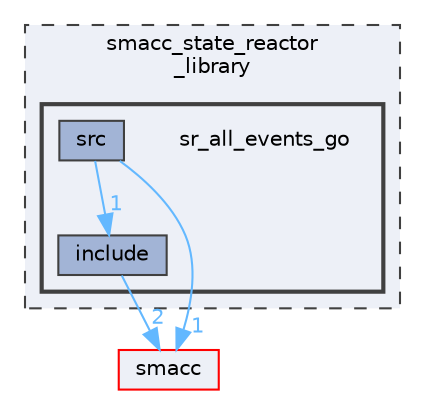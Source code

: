digraph "smacc_state_reactor_library/sr_all_events_go"
{
 // LATEX_PDF_SIZE
  bgcolor="transparent";
  edge [fontname=Helvetica,fontsize=10,labelfontname=Helvetica,labelfontsize=10];
  node [fontname=Helvetica,fontsize=10,shape=box,height=0.2,width=0.4];
  compound=true
  subgraph clusterdir_934827d3672ede778ab2292e66d7841e {
    graph [ bgcolor="#edf0f7", pencolor="grey25", label="smacc_state_reactor\l_library", fontname=Helvetica,fontsize=10 style="filled,dashed", URL="dir_934827d3672ede778ab2292e66d7841e.html",tooltip=""]
  subgraph clusterdir_88a4636810cefea3b1cd5d5a60db2e3a {
    graph [ bgcolor="#edf0f7", pencolor="grey25", label="", fontname=Helvetica,fontsize=10 style="filled,bold", URL="dir_88a4636810cefea3b1cd5d5a60db2e3a.html",tooltip=""]
    dir_88a4636810cefea3b1cd5d5a60db2e3a [shape=plaintext, label="sr_all_events_go"];
  dir_3e7c8a17ea8b421392c24fed0d428cff [label="include", fillcolor="#a2b4d6", color="grey25", style="filled", URL="dir_3e7c8a17ea8b421392c24fed0d428cff.html",tooltip=""];
  dir_196180a99e5e1dc390b99ba18d67664c [label="src", fillcolor="#a2b4d6", color="grey25", style="filled", URL="dir_196180a99e5e1dc390b99ba18d67664c.html",tooltip=""];
  }
  }
  dir_6e3e4532ae0db906acb0c92fce514b9e [label="smacc", fillcolor="#edf0f7", color="red", style="filled", URL="dir_6e3e4532ae0db906acb0c92fce514b9e.html",tooltip=""];
  dir_3e7c8a17ea8b421392c24fed0d428cff->dir_6e3e4532ae0db906acb0c92fce514b9e [headlabel="2", labeldistance=1.5 headhref="dir_000055_000090.html" color="steelblue1" fontcolor="steelblue1"];
  dir_196180a99e5e1dc390b99ba18d67664c->dir_3e7c8a17ea8b421392c24fed0d428cff [headlabel="1", labeldistance=1.5 headhref="dir_000126_000055.html" color="steelblue1" fontcolor="steelblue1"];
  dir_196180a99e5e1dc390b99ba18d67664c->dir_6e3e4532ae0db906acb0c92fce514b9e [headlabel="1", labeldistance=1.5 headhref="dir_000126_000090.html" color="steelblue1" fontcolor="steelblue1"];
}
